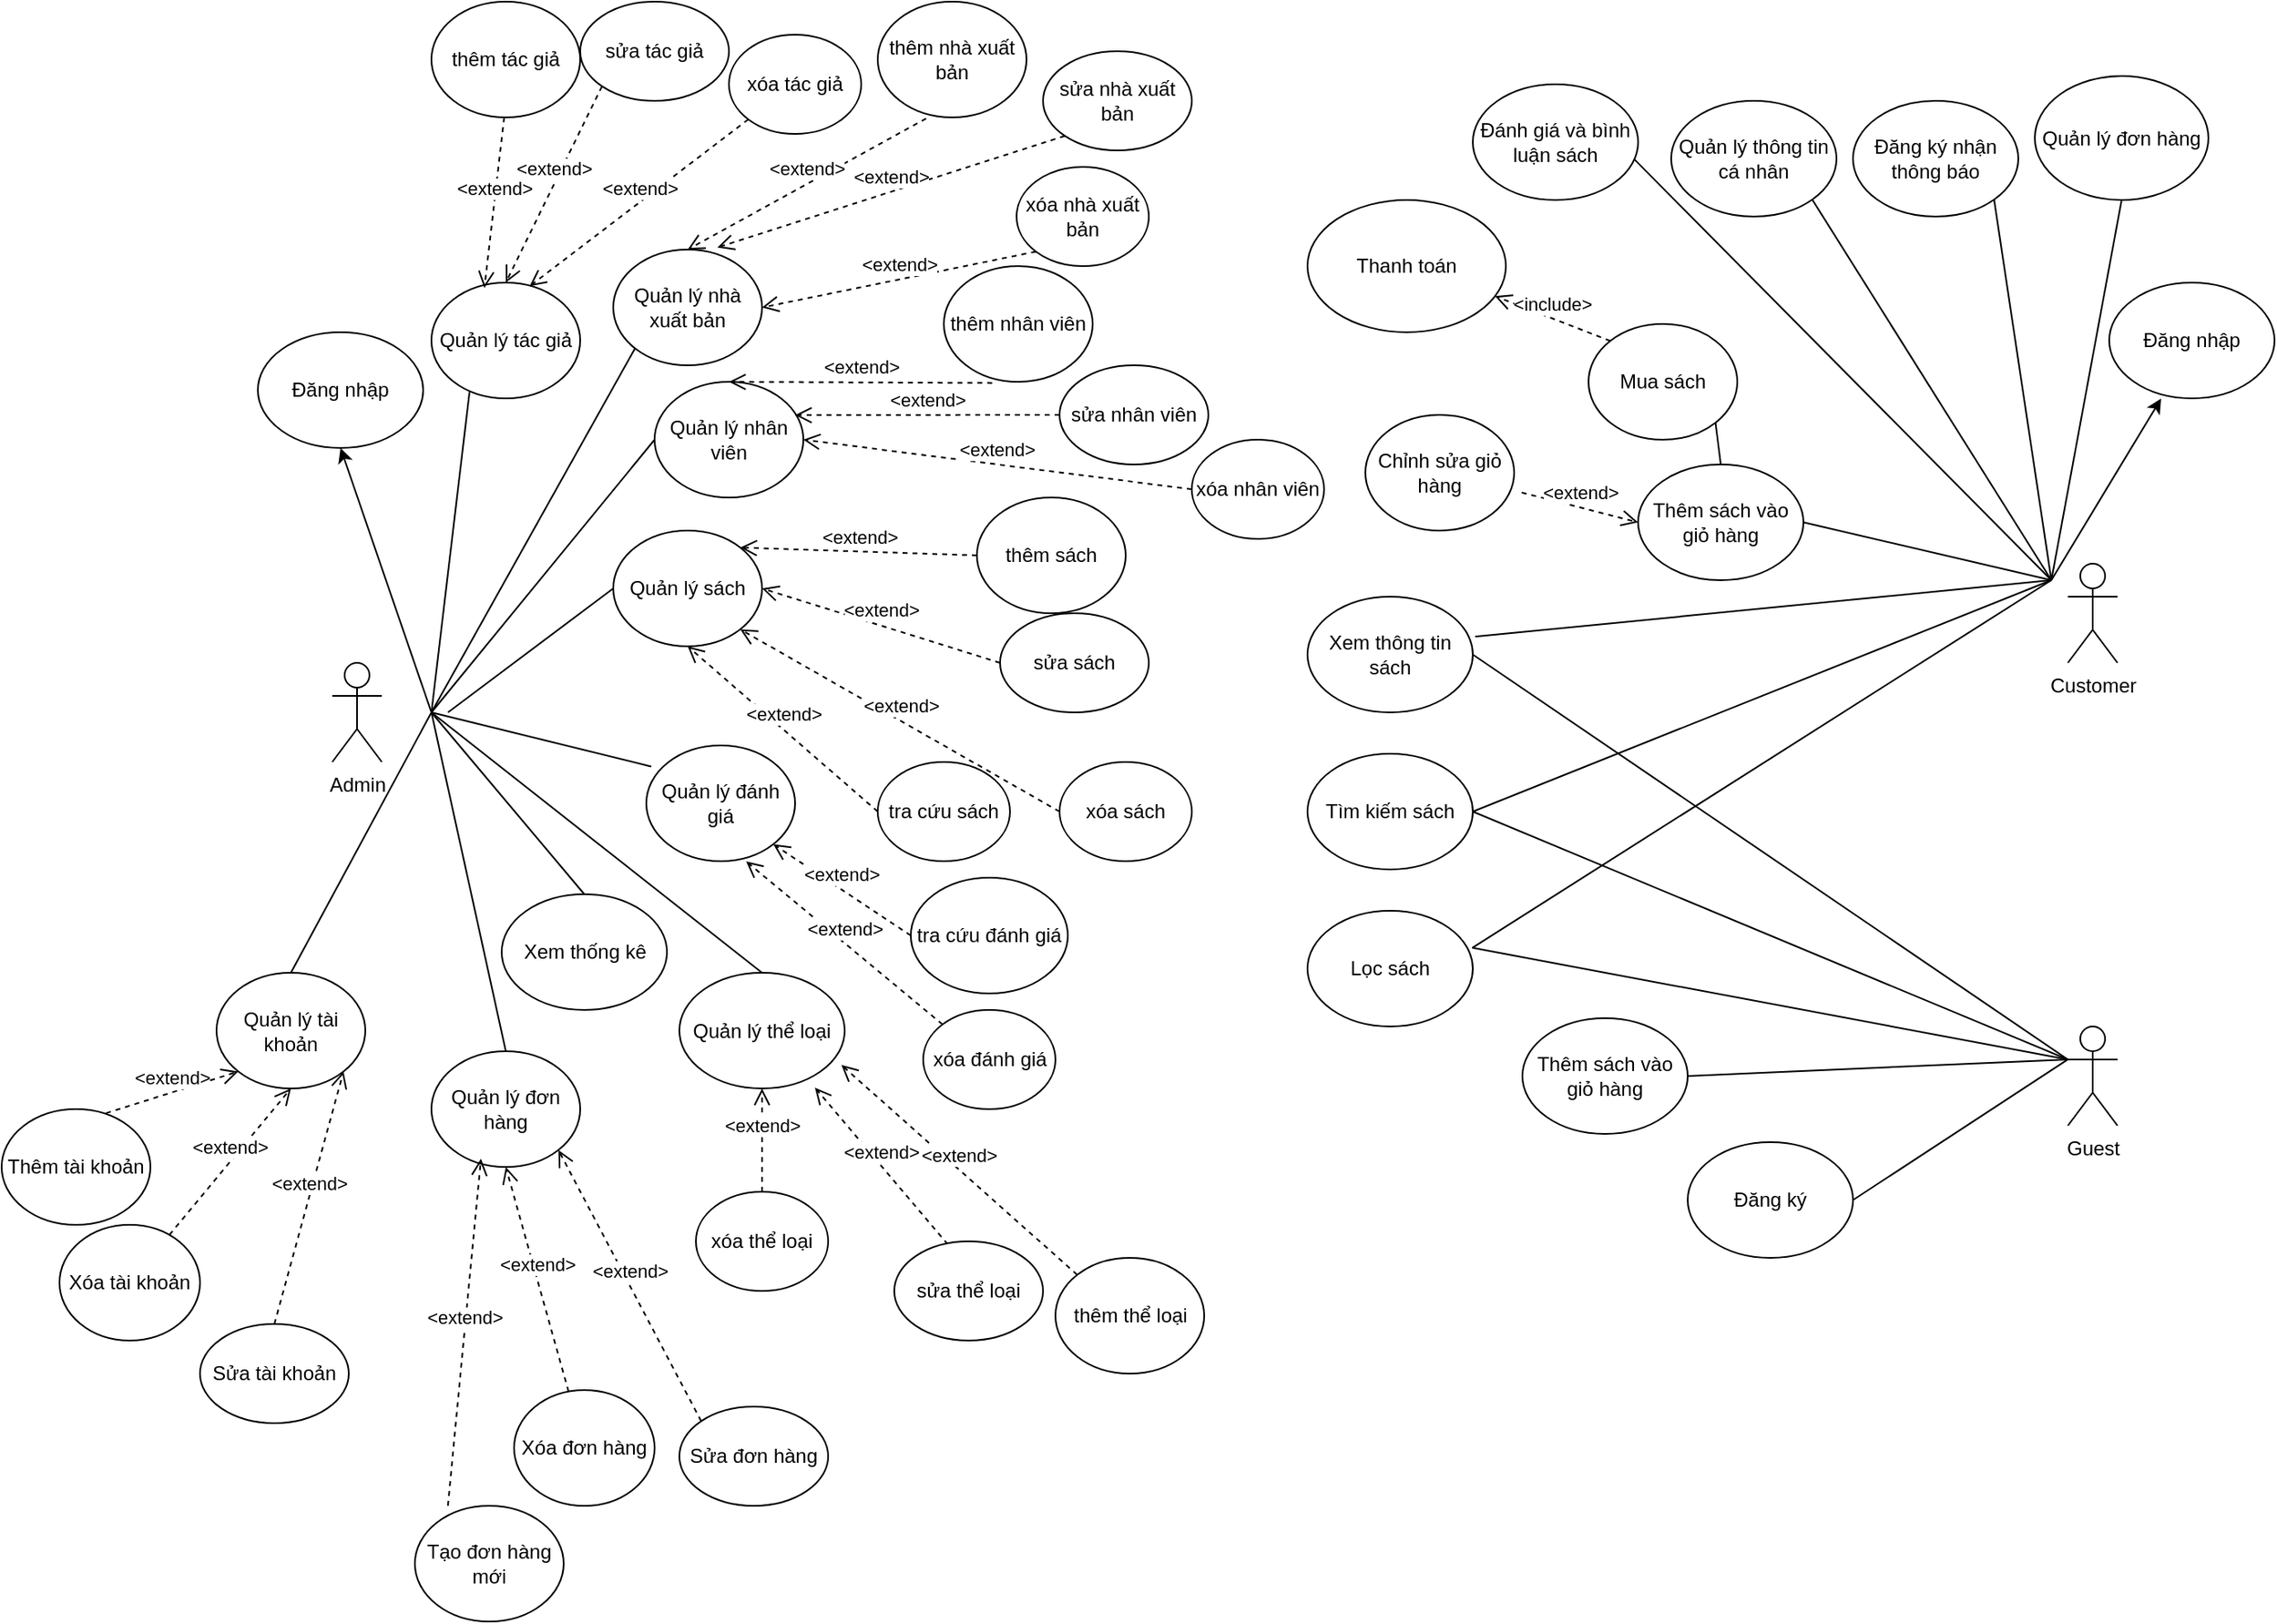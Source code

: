 <mxfile version="13.10.1" type="device"><diagram id="7hDuAyvCHYaUzhzhwhWK" name="Page-1"><mxGraphModel dx="4629" dy="1827" grid="1" gridSize="10" guides="1" tooltips="1" connect="1" arrows="1" fold="1" page="1" pageScale="1" pageWidth="1169" pageHeight="1654" math="0" shadow="0"><root><mxCell id="0"/><mxCell id="1" parent="0"/><mxCell id="RAQdvcMIS3ZZbL8-c8pV-1" value="Admin" style="shape=umlActor;verticalLabelPosition=bottom;verticalAlign=top;html=1;outlineConnect=0;" parent="1" vertex="1"><mxGeometry x="-40" y="410" width="30" height="60" as="geometry"/></mxCell><mxCell id="RAQdvcMIS3ZZbL8-c8pV-2" value="Guest&lt;br&gt;" style="shape=umlActor;verticalLabelPosition=bottom;verticalAlign=top;html=1;outlineConnect=0;" parent="1" vertex="1"><mxGeometry x="1010" y="630" width="30" height="60" as="geometry"/></mxCell><mxCell id="RAQdvcMIS3ZZbL8-c8pV-4" value="Customer&lt;br&gt;" style="shape=umlActor;verticalLabelPosition=bottom;verticalAlign=top;html=1;outlineConnect=0;" parent="1" vertex="1"><mxGeometry x="1010" y="350" width="30" height="60" as="geometry"/></mxCell><mxCell id="RAQdvcMIS3ZZbL8-c8pV-5" value="Quản lý tác giả" style="ellipse;whiteSpace=wrap;html=1;" parent="1" vertex="1"><mxGeometry x="20" y="180" width="90" height="70" as="geometry"/></mxCell><mxCell id="RAQdvcMIS3ZZbL8-c8pV-6" value="thêm tác giả" style="ellipse;whiteSpace=wrap;html=1;" parent="1" vertex="1"><mxGeometry x="20" y="10" width="90" height="70" as="geometry"/></mxCell><mxCell id="RAQdvcMIS3ZZbL8-c8pV-7" value="sửa tác giả" style="ellipse;whiteSpace=wrap;html=1;" parent="1" vertex="1"><mxGeometry x="110" y="10" width="90" height="60" as="geometry"/></mxCell><mxCell id="RAQdvcMIS3ZZbL8-c8pV-8" value="xóa tác giả" style="ellipse;whiteSpace=wrap;html=1;" parent="1" vertex="1"><mxGeometry x="200" y="30" width="80" height="60" as="geometry"/></mxCell><mxCell id="RAQdvcMIS3ZZbL8-c8pV-12" value="" style="endArrow=none;html=1;entryX=0.256;entryY=0.945;entryDx=0;entryDy=0;entryPerimeter=0;" parent="1" target="RAQdvcMIS3ZZbL8-c8pV-5" edge="1"><mxGeometry width="50" height="50" relative="1" as="geometry"><mxPoint x="20" y="440" as="sourcePoint"/><mxPoint x="510" y="400" as="targetPoint"/></mxGeometry></mxCell><mxCell id="RAQdvcMIS3ZZbL8-c8pV-13" value="&amp;lt;extend&amp;gt;" style="html=1;verticalAlign=bottom;endArrow=open;dashed=1;endSize=8;exitX=0.5;exitY=1;exitDx=0;exitDy=0;entryX=0.356;entryY=0.047;entryDx=0;entryDy=0;entryPerimeter=0;" parent="1" target="RAQdvcMIS3ZZbL8-c8pV-5" edge="1"><mxGeometry relative="1" as="geometry"><mxPoint x="64" y="80.0" as="sourcePoint"/><mxPoint x="95.147" y="133.22" as="targetPoint"/></mxGeometry></mxCell><mxCell id="RAQdvcMIS3ZZbL8-c8pV-15" value="&amp;lt;extend&amp;gt;&lt;br&gt;" style="html=1;verticalAlign=bottom;endArrow=open;dashed=1;endSize=8;exitX=0;exitY=1;exitDx=0;exitDy=0;entryX=0.5;entryY=0;entryDx=0;entryDy=0;" parent="1" source="RAQdvcMIS3ZZbL8-c8pV-7" target="RAQdvcMIS3ZZbL8-c8pV-5" edge="1"><mxGeometry relative="1" as="geometry"><mxPoint x="65" y="80.0" as="sourcePoint"/><mxPoint x="96.147" y="133.22" as="targetPoint"/><Array as="points"/></mxGeometry></mxCell><mxCell id="RAQdvcMIS3ZZbL8-c8pV-16" value="&amp;lt;extend&amp;gt;&lt;br&gt;" style="html=1;verticalAlign=bottom;endArrow=open;dashed=1;endSize=8;exitX=0;exitY=1;exitDx=0;exitDy=0;entryX=0.66;entryY=0.031;entryDx=0;entryDy=0;entryPerimeter=0;" parent="1" source="RAQdvcMIS3ZZbL8-c8pV-8" target="RAQdvcMIS3ZZbL8-c8pV-5" edge="1"><mxGeometry relative="1" as="geometry"><mxPoint x="65" y="80.0" as="sourcePoint"/><mxPoint x="96.147" y="133.22" as="targetPoint"/><Array as="points"/></mxGeometry></mxCell><mxCell id="RAQdvcMIS3ZZbL8-c8pV-17" value="Quản lý nhà xuất bản" style="ellipse;whiteSpace=wrap;html=1;" parent="1" vertex="1"><mxGeometry x="130" y="160" width="90" height="70" as="geometry"/></mxCell><mxCell id="RAQdvcMIS3ZZbL8-c8pV-18" value="thêm nhà xuất bản" style="ellipse;whiteSpace=wrap;html=1;" parent="1" vertex="1"><mxGeometry x="290" y="10" width="90" height="70" as="geometry"/></mxCell><mxCell id="RAQdvcMIS3ZZbL8-c8pV-19" value="sửa nhà xuất bản" style="ellipse;whiteSpace=wrap;html=1;" parent="1" vertex="1"><mxGeometry x="390" y="40" width="90" height="60" as="geometry"/></mxCell><mxCell id="RAQdvcMIS3ZZbL8-c8pV-20" value="xóa nhà xuất bản" style="ellipse;whiteSpace=wrap;html=1;" parent="1" vertex="1"><mxGeometry x="374" y="110" width="80" height="60" as="geometry"/></mxCell><mxCell id="RAQdvcMIS3ZZbL8-c8pV-21" value="&amp;lt;extend&amp;gt;&lt;br&gt;" style="html=1;verticalAlign=bottom;endArrow=open;dashed=1;endSize=8;exitX=0;exitY=1;exitDx=0;exitDy=0;entryX=1;entryY=0.5;entryDx=0;entryDy=0;" parent="1" source="RAQdvcMIS3ZZbL8-c8pV-20" target="RAQdvcMIS3ZZbL8-c8pV-17" edge="1"><mxGeometry relative="1" as="geometry"><mxPoint x="245" y="200.0" as="sourcePoint"/><mxPoint x="276.147" y="253.22" as="targetPoint"/><Array as="points"/></mxGeometry></mxCell><mxCell id="RAQdvcMIS3ZZbL8-c8pV-22" value="&amp;lt;extend&amp;gt;&lt;br&gt;" style="html=1;verticalAlign=bottom;endArrow=open;dashed=1;endSize=8;exitX=0;exitY=1;exitDx=0;exitDy=0;entryX=0.7;entryY=-0.018;entryDx=0;entryDy=0;entryPerimeter=0;" parent="1" source="RAQdvcMIS3ZZbL8-c8pV-19" target="RAQdvcMIS3ZZbL8-c8pV-17" edge="1"><mxGeometry relative="1" as="geometry"><mxPoint x="245" y="200.0" as="sourcePoint"/><mxPoint x="276.147" y="253.22" as="targetPoint"/><Array as="points"/></mxGeometry></mxCell><mxCell id="RAQdvcMIS3ZZbL8-c8pV-23" value="&amp;lt;extend&amp;gt;" style="html=1;verticalAlign=bottom;endArrow=open;dashed=1;endSize=8;exitX=0.325;exitY=1.01;exitDx=0;exitDy=0;entryX=0.5;entryY=0;entryDx=0;entryDy=0;exitPerimeter=0;" parent="1" source="RAQdvcMIS3ZZbL8-c8pV-18" target="RAQdvcMIS3ZZbL8-c8pV-17" edge="1"><mxGeometry relative="1" as="geometry"><mxPoint x="244" y="200.0" as="sourcePoint"/><mxPoint x="275.147" y="253.22" as="targetPoint"/></mxGeometry></mxCell><mxCell id="RAQdvcMIS3ZZbL8-c8pV-24" value="" style="endArrow=none;html=1;entryX=0;entryY=1;entryDx=0;entryDy=0;" parent="1" target="RAQdvcMIS3ZZbL8-c8pV-17" edge="1"><mxGeometry width="50" height="50" relative="1" as="geometry"><mxPoint x="20" y="440" as="sourcePoint"/><mxPoint x="510" y="400" as="targetPoint"/></mxGeometry></mxCell><mxCell id="RAQdvcMIS3ZZbL8-c8pV-26" value="Quản lý nhân viên" style="ellipse;whiteSpace=wrap;html=1;" parent="1" vertex="1"><mxGeometry x="155" y="240" width="90" height="70" as="geometry"/></mxCell><mxCell id="RAQdvcMIS3ZZbL8-c8pV-27" value="thêm nhân viên" style="ellipse;whiteSpace=wrap;html=1;" parent="1" vertex="1"><mxGeometry x="330" y="170" width="90" height="70" as="geometry"/></mxCell><mxCell id="RAQdvcMIS3ZZbL8-c8pV-28" value="sửa nhân viên" style="ellipse;whiteSpace=wrap;html=1;" parent="1" vertex="1"><mxGeometry x="400" y="230" width="90" height="60" as="geometry"/></mxCell><mxCell id="RAQdvcMIS3ZZbL8-c8pV-29" value="xóa nhân viên" style="ellipse;whiteSpace=wrap;html=1;" parent="1" vertex="1"><mxGeometry x="480" y="275" width="80" height="60" as="geometry"/></mxCell><mxCell id="RAQdvcMIS3ZZbL8-c8pV-30" value="&amp;lt;extend&amp;gt;&lt;br&gt;" style="html=1;verticalAlign=bottom;endArrow=open;dashed=1;endSize=8;exitX=0;exitY=0.5;exitDx=0;exitDy=0;entryX=0.944;entryY=0.288;entryDx=0;entryDy=0;entryPerimeter=0;" parent="1" source="RAQdvcMIS3ZZbL8-c8pV-28" target="RAQdvcMIS3ZZbL8-c8pV-26" edge="1"><mxGeometry relative="1" as="geometry"><mxPoint x="275" y="410.0" as="sourcePoint"/><mxPoint x="306.147" y="463.22" as="targetPoint"/><Array as="points"/></mxGeometry></mxCell><mxCell id="RAQdvcMIS3ZZbL8-c8pV-31" value="&amp;lt;extend&amp;gt;&lt;br&gt;" style="html=1;verticalAlign=bottom;endArrow=open;dashed=1;endSize=8;exitX=0;exitY=0.5;exitDx=0;exitDy=0;entryX=1;entryY=0.5;entryDx=0;entryDy=0;" parent="1" source="RAQdvcMIS3ZZbL8-c8pV-29" target="RAQdvcMIS3ZZbL8-c8pV-26" edge="1"><mxGeometry relative="1" as="geometry"><mxPoint x="275" y="410.0" as="sourcePoint"/><mxPoint x="306.147" y="463.22" as="targetPoint"/><Array as="points"/></mxGeometry></mxCell><mxCell id="RAQdvcMIS3ZZbL8-c8pV-32" value="&amp;lt;extend&amp;gt;" style="html=1;verticalAlign=bottom;endArrow=open;dashed=1;endSize=8;exitX=0.325;exitY=1.01;exitDx=0;exitDy=0;entryX=0.5;entryY=0;entryDx=0;entryDy=0;exitPerimeter=0;" parent="1" source="RAQdvcMIS3ZZbL8-c8pV-27" target="RAQdvcMIS3ZZbL8-c8pV-26" edge="1"><mxGeometry relative="1" as="geometry"><mxPoint x="274" y="410.0" as="sourcePoint"/><mxPoint x="305.147" y="463.22" as="targetPoint"/></mxGeometry></mxCell><mxCell id="RAQdvcMIS3ZZbL8-c8pV-33" value="" style="endArrow=none;html=1;entryX=0;entryY=0.5;entryDx=0;entryDy=0;" parent="1" target="RAQdvcMIS3ZZbL8-c8pV-26" edge="1"><mxGeometry width="50" height="50" relative="1" as="geometry"><mxPoint x="20" y="440" as="sourcePoint"/><mxPoint x="510" y="400" as="targetPoint"/></mxGeometry></mxCell><mxCell id="RAQdvcMIS3ZZbL8-c8pV-35" value="Quản lý sách" style="ellipse;whiteSpace=wrap;html=1;" parent="1" vertex="1"><mxGeometry x="130" y="330" width="90" height="70" as="geometry"/></mxCell><mxCell id="RAQdvcMIS3ZZbL8-c8pV-36" value="thêm sách" style="ellipse;whiteSpace=wrap;html=1;" parent="1" vertex="1"><mxGeometry x="350" y="310" width="90" height="70" as="geometry"/></mxCell><mxCell id="RAQdvcMIS3ZZbL8-c8pV-37" value="&amp;lt;extend&amp;gt;" style="html=1;verticalAlign=bottom;endArrow=open;dashed=1;endSize=8;exitX=0;exitY=0.5;exitDx=0;exitDy=0;entryX=1;entryY=0;entryDx=0;entryDy=0;" parent="1" source="RAQdvcMIS3ZZbL8-c8pV-36" target="RAQdvcMIS3ZZbL8-c8pV-35" edge="1"><mxGeometry relative="1" as="geometry"><mxPoint x="224" y="615.0" as="sourcePoint"/><mxPoint x="255.147" y="668.22" as="targetPoint"/></mxGeometry></mxCell><mxCell id="RAQdvcMIS3ZZbL8-c8pV-38" value="&amp;lt;extend&amp;gt;&lt;br&gt;" style="html=1;verticalAlign=bottom;endArrow=open;dashed=1;endSize=8;exitX=0;exitY=0.5;exitDx=0;exitDy=0;entryX=1;entryY=0.5;entryDx=0;entryDy=0;" parent="1" source="RAQdvcMIS3ZZbL8-c8pV-39" target="RAQdvcMIS3ZZbL8-c8pV-35" edge="1"><mxGeometry relative="1" as="geometry"><mxPoint x="225" y="615.0" as="sourcePoint"/><mxPoint x="235" y="470" as="targetPoint"/><Array as="points"/></mxGeometry></mxCell><mxCell id="RAQdvcMIS3ZZbL8-c8pV-39" value="sửa sách" style="ellipse;whiteSpace=wrap;html=1;" parent="1" vertex="1"><mxGeometry x="364" y="380" width="90" height="60" as="geometry"/></mxCell><mxCell id="RAQdvcMIS3ZZbL8-c8pV-40" value="xóa sách" style="ellipse;whiteSpace=wrap;html=1;" parent="1" vertex="1"><mxGeometry x="400" y="470" width="80" height="60" as="geometry"/></mxCell><mxCell id="RAQdvcMIS3ZZbL8-c8pV-41" value="&amp;lt;extend&amp;gt;&lt;br&gt;" style="html=1;verticalAlign=bottom;endArrow=open;dashed=1;endSize=8;exitX=0;exitY=0.5;exitDx=0;exitDy=0;entryX=1;entryY=1;entryDx=0;entryDy=0;" parent="1" source="RAQdvcMIS3ZZbL8-c8pV-40" target="RAQdvcMIS3ZZbL8-c8pV-35" edge="1"><mxGeometry relative="1" as="geometry"><mxPoint x="225" y="615.0" as="sourcePoint"/><mxPoint x="256.147" y="668.22" as="targetPoint"/><Array as="points"/></mxGeometry></mxCell><mxCell id="RAQdvcMIS3ZZbL8-c8pV-42" value="" style="endArrow=none;html=1;entryX=0;entryY=0.5;entryDx=0;entryDy=0;" parent="1" target="RAQdvcMIS3ZZbL8-c8pV-35" edge="1"><mxGeometry width="50" height="50" relative="1" as="geometry"><mxPoint x="30" y="440" as="sourcePoint"/><mxPoint x="510" y="400" as="targetPoint"/></mxGeometry></mxCell><mxCell id="RAQdvcMIS3ZZbL8-c8pV-45" value="tra cứu đánh giá" style="ellipse;whiteSpace=wrap;html=1;" parent="1" vertex="1"><mxGeometry x="310" y="540" width="95" height="70" as="geometry"/></mxCell><mxCell id="RAQdvcMIS3ZZbL8-c8pV-46" value="&amp;lt;extend&amp;gt;" style="html=1;verticalAlign=bottom;endArrow=open;dashed=1;endSize=8;entryX=1;entryY=1;entryDx=0;entryDy=0;exitX=0;exitY=0.5;exitDx=0;exitDy=0;" parent="1" source="RAQdvcMIS3ZZbL8-c8pV-45" target="RAQdvcMIS3ZZbL8-c8pV-51" edge="1"><mxGeometry relative="1" as="geometry"><mxPoint x="350" y="605" as="sourcePoint"/><mxPoint x="215.147" y="848.22" as="targetPoint"/></mxGeometry></mxCell><mxCell id="RAQdvcMIS3ZZbL8-c8pV-49" value="&amp;lt;extend&amp;gt;&lt;br&gt;" style="html=1;verticalAlign=bottom;endArrow=open;dashed=1;endSize=8;exitX=0;exitY=0;exitDx=0;exitDy=0;entryX=0.671;entryY=1.002;entryDx=0;entryDy=0;entryPerimeter=0;" parent="1" source="RAQdvcMIS3ZZbL8-c8pV-50" target="RAQdvcMIS3ZZbL8-c8pV-51" edge="1"><mxGeometry relative="1" as="geometry"><mxPoint x="185" y="795.0" as="sourcePoint"/><mxPoint x="216.147" y="848.22" as="targetPoint"/><Array as="points"/></mxGeometry></mxCell><mxCell id="RAQdvcMIS3ZZbL8-c8pV-50" value="xóa đánh giá" style="ellipse;whiteSpace=wrap;html=1;" parent="1" vertex="1"><mxGeometry x="317.5" y="620" width="80" height="60" as="geometry"/></mxCell><mxCell id="RAQdvcMIS3ZZbL8-c8pV-51" value="Quản lý đánh giá" style="ellipse;whiteSpace=wrap;html=1;" parent="1" vertex="1"><mxGeometry x="150" y="460" width="90" height="70" as="geometry"/></mxCell><mxCell id="RAQdvcMIS3ZZbL8-c8pV-54" value="" style="endArrow=none;html=1;entryX=0.033;entryY=0.182;entryDx=0;entryDy=0;entryPerimeter=0;" parent="1" target="RAQdvcMIS3ZZbL8-c8pV-51" edge="1"><mxGeometry width="50" height="50" relative="1" as="geometry"><mxPoint x="20" y="440" as="sourcePoint"/><mxPoint x="510" y="400" as="targetPoint"/></mxGeometry></mxCell><mxCell id="RAQdvcMIS3ZZbL8-c8pV-55" value="Quản lý thể loại" style="ellipse;whiteSpace=wrap;html=1;" parent="1" vertex="1"><mxGeometry x="170" y="597.5" width="100" height="70" as="geometry"/></mxCell><mxCell id="RAQdvcMIS3ZZbL8-c8pV-56" value="thêm thể loại" style="ellipse;whiteSpace=wrap;html=1;" parent="1" vertex="1"><mxGeometry x="397.5" y="770" width="90" height="70" as="geometry"/></mxCell><mxCell id="RAQdvcMIS3ZZbL8-c8pV-57" value="&amp;lt;extend&amp;gt;" style="html=1;verticalAlign=bottom;endArrow=open;dashed=1;endSize=8;exitX=0;exitY=0;exitDx=0;exitDy=0;entryX=0.98;entryY=0.797;entryDx=0;entryDy=0;entryPerimeter=0;" parent="1" source="RAQdvcMIS3ZZbL8-c8pV-56" target="RAQdvcMIS3ZZbL8-c8pV-55" edge="1"><mxGeometry relative="1" as="geometry"><mxPoint x="144" y="885.0" as="sourcePoint"/><mxPoint x="175.147" y="938.22" as="targetPoint"/></mxGeometry></mxCell><mxCell id="RAQdvcMIS3ZZbL8-c8pV-58" value="&amp;lt;extend&amp;gt;&lt;br&gt;" style="html=1;verticalAlign=bottom;endArrow=open;dashed=1;endSize=8;exitX=0.36;exitY=0.031;exitDx=0;exitDy=0;entryX=0.82;entryY=0.993;entryDx=0;entryDy=0;exitPerimeter=0;entryPerimeter=0;" parent="1" source="RAQdvcMIS3ZZbL8-c8pV-59" target="RAQdvcMIS3ZZbL8-c8pV-55" edge="1"><mxGeometry relative="1" as="geometry"><mxPoint x="145" y="885.0" as="sourcePoint"/><mxPoint x="155" y="740" as="targetPoint"/><Array as="points"/></mxGeometry></mxCell><mxCell id="RAQdvcMIS3ZZbL8-c8pV-59" value="sửa thể loại" style="ellipse;whiteSpace=wrap;html=1;" parent="1" vertex="1"><mxGeometry x="300" y="760" width="90" height="60" as="geometry"/></mxCell><mxCell id="RAQdvcMIS3ZZbL8-c8pV-60" value="xóa thể loại" style="ellipse;whiteSpace=wrap;html=1;" parent="1" vertex="1"><mxGeometry x="180" y="730" width="80" height="60" as="geometry"/></mxCell><mxCell id="RAQdvcMIS3ZZbL8-c8pV-61" value="&amp;lt;extend&amp;gt;&lt;br&gt;" style="html=1;verticalAlign=bottom;endArrow=open;dashed=1;endSize=8;exitX=0.5;exitY=0;exitDx=0;exitDy=0;entryX=0.5;entryY=1;entryDx=0;entryDy=0;" parent="1" source="RAQdvcMIS3ZZbL8-c8pV-60" target="RAQdvcMIS3ZZbL8-c8pV-55" edge="1"><mxGeometry relative="1" as="geometry"><mxPoint x="145" y="885.0" as="sourcePoint"/><mxPoint x="176.147" y="938.22" as="targetPoint"/><Array as="points"/></mxGeometry></mxCell><mxCell id="RAQdvcMIS3ZZbL8-c8pV-62" value="" style="endArrow=none;html=1;entryX=0.5;entryY=0;entryDx=0;entryDy=0;" parent="1" target="RAQdvcMIS3ZZbL8-c8pV-55" edge="1"><mxGeometry width="50" height="50" relative="1" as="geometry"><mxPoint x="20" y="440" as="sourcePoint"/><mxPoint x="510" y="400" as="targetPoint"/></mxGeometry></mxCell><mxCell id="RAQdvcMIS3ZZbL8-c8pV-63" value="Xem thống kê" style="ellipse;whiteSpace=wrap;html=1;" parent="1" vertex="1"><mxGeometry x="62.5" y="550" width="100" height="70" as="geometry"/></mxCell><mxCell id="RAQdvcMIS3ZZbL8-c8pV-64" value="" style="endArrow=none;html=1;entryX=0.5;entryY=0;entryDx=0;entryDy=0;" parent="1" target="RAQdvcMIS3ZZbL8-c8pV-63" edge="1"><mxGeometry width="50" height="50" relative="1" as="geometry"><mxPoint x="20" y="440" as="sourcePoint"/><mxPoint x="510" y="400" as="targetPoint"/></mxGeometry></mxCell><mxCell id="RAQdvcMIS3ZZbL8-c8pV-70" value="Đăng nhập" style="ellipse;whiteSpace=wrap;html=1;" parent="1" vertex="1"><mxGeometry x="-85" y="210" width="100" height="70" as="geometry"/></mxCell><mxCell id="RAQdvcMIS3ZZbL8-c8pV-73" value="Đăng ký" style="ellipse;whiteSpace=wrap;html=1;" parent="1" vertex="1"><mxGeometry x="780" y="700" width="100" height="70" as="geometry"/></mxCell><mxCell id="RAQdvcMIS3ZZbL8-c8pV-74" value="tra cứu sách" style="ellipse;whiteSpace=wrap;html=1;" parent="1" vertex="1"><mxGeometry x="290" y="470" width="80" height="60" as="geometry"/></mxCell><mxCell id="RAQdvcMIS3ZZbL8-c8pV-75" value="&amp;lt;extend&amp;gt;&lt;br&gt;" style="html=1;verticalAlign=bottom;endArrow=open;dashed=1;endSize=8;exitX=0;exitY=0.5;exitDx=0;exitDy=0;entryX=0.5;entryY=1;entryDx=0;entryDy=0;" parent="1" source="RAQdvcMIS3ZZbL8-c8pV-74" target="RAQdvcMIS3ZZbL8-c8pV-35" edge="1"><mxGeometry relative="1" as="geometry"><mxPoint x="174.61" y="675.0" as="sourcePoint"/><mxPoint x="210.0" y="560.14" as="targetPoint"/><Array as="points"/></mxGeometry></mxCell><mxCell id="RAQdvcMIS3ZZbL8-c8pV-78" value="Quản lý đơn hàng" style="ellipse;whiteSpace=wrap;html=1;" parent="1" vertex="1"><mxGeometry x="20" y="645" width="90" height="70" as="geometry"/></mxCell><mxCell id="RAQdvcMIS3ZZbL8-c8pV-79" value="Tạo đơn hàng mới" style="ellipse;whiteSpace=wrap;html=1;" parent="1" vertex="1"><mxGeometry x="10" y="920" width="90" height="70" as="geometry"/></mxCell><mxCell id="RAQdvcMIS3ZZbL8-c8pV-80" value="Sửa đơn hàng&lt;br&gt;" style="ellipse;whiteSpace=wrap;html=1;" parent="1" vertex="1"><mxGeometry x="170" y="860" width="90" height="60" as="geometry"/></mxCell><mxCell id="RAQdvcMIS3ZZbL8-c8pV-81" value="Xóa đơn hàng" style="ellipse;whiteSpace=wrap;html=1;" parent="1" vertex="1"><mxGeometry x="70" y="850" width="85" height="70" as="geometry"/></mxCell><mxCell id="RAQdvcMIS3ZZbL8-c8pV-83" value="&amp;lt;extend&amp;gt;" style="html=1;verticalAlign=bottom;endArrow=open;dashed=1;endSize=8;exitX=0.222;exitY=0;exitDx=0;exitDy=0;entryX=0.333;entryY=0.929;entryDx=0;entryDy=0;exitPerimeter=0;entryPerimeter=0;" parent="1" source="RAQdvcMIS3ZZbL8-c8pV-79" target="RAQdvcMIS3ZZbL8-c8pV-78" edge="1"><mxGeometry relative="1" as="geometry"><mxPoint x="524" y="755.0" as="sourcePoint"/><mxPoint x="555.147" y="808.22" as="targetPoint"/></mxGeometry></mxCell><mxCell id="RAQdvcMIS3ZZbL8-c8pV-84" value="&amp;lt;extend&amp;gt;&lt;br&gt;" style="html=1;verticalAlign=bottom;endArrow=open;dashed=1;endSize=8;exitX=0;exitY=0;exitDx=0;exitDy=0;entryX=1;entryY=1;entryDx=0;entryDy=0;" parent="1" source="RAQdvcMIS3ZZbL8-c8pV-80" target="RAQdvcMIS3ZZbL8-c8pV-78" edge="1"><mxGeometry relative="1" as="geometry"><mxPoint x="525" y="755.0" as="sourcePoint"/><mxPoint x="90" y="720" as="targetPoint"/><Array as="points"/></mxGeometry></mxCell><mxCell id="RAQdvcMIS3ZZbL8-c8pV-85" value="&amp;lt;extend&amp;gt;&lt;br&gt;" style="html=1;verticalAlign=bottom;endArrow=open;dashed=1;endSize=8;entryX=0.5;entryY=1;entryDx=0;entryDy=0;" parent="1" source="RAQdvcMIS3ZZbL8-c8pV-81" target="RAQdvcMIS3ZZbL8-c8pV-78" edge="1"><mxGeometry relative="1" as="geometry"><mxPoint x="525" y="755.0" as="sourcePoint"/><mxPoint x="556.147" y="808.22" as="targetPoint"/><Array as="points"/></mxGeometry></mxCell><mxCell id="RAQdvcMIS3ZZbL8-c8pV-87" value="" style="endArrow=none;html=1;entryX=0.5;entryY=0;entryDx=0;entryDy=0;" parent="1" target="RAQdvcMIS3ZZbL8-c8pV-78" edge="1"><mxGeometry width="50" height="50" relative="1" as="geometry"><mxPoint x="20" y="440" as="sourcePoint"/><mxPoint x="510" y="400" as="targetPoint"/></mxGeometry></mxCell><mxCell id="RAQdvcMIS3ZZbL8-c8pV-88" value="Quản lý tài khoản" style="ellipse;whiteSpace=wrap;html=1;" parent="1" vertex="1"><mxGeometry x="-110" y="597.5" width="90" height="70" as="geometry"/></mxCell><mxCell id="RAQdvcMIS3ZZbL8-c8pV-89" value="&amp;lt;extend&amp;gt;" style="html=1;verticalAlign=bottom;endArrow=open;dashed=1;endSize=8;exitX=0.702;exitY=0.035;exitDx=0;exitDy=0;entryX=0;entryY=1;entryDx=0;entryDy=0;exitPerimeter=0;" parent="1" source="RAQdvcMIS3ZZbL8-c8pV-94" target="RAQdvcMIS3ZZbL8-c8pV-88" edge="1"><mxGeometry relative="1" as="geometry"><mxPoint x="274" y="707.5" as="sourcePoint"/><mxPoint x="305.147" y="760.72" as="targetPoint"/></mxGeometry></mxCell><mxCell id="RAQdvcMIS3ZZbL8-c8pV-90" value="&amp;lt;extend&amp;gt;&lt;br&gt;" style="html=1;verticalAlign=bottom;endArrow=open;dashed=1;endSize=8;entryX=0.5;entryY=1;entryDx=0;entryDy=0;" parent="1" source="RAQdvcMIS3ZZbL8-c8pV-93" target="RAQdvcMIS3ZZbL8-c8pV-88" edge="1"><mxGeometry relative="1" as="geometry"><mxPoint x="275" y="707.5" as="sourcePoint"/><mxPoint x="306.147" y="760.72" as="targetPoint"/><Array as="points"/></mxGeometry></mxCell><mxCell id="RAQdvcMIS3ZZbL8-c8pV-91" value="&amp;lt;extend&amp;gt;&lt;br&gt;" style="html=1;verticalAlign=bottom;endArrow=open;dashed=1;endSize=8;exitX=0.5;exitY=0;exitDx=0;exitDy=0;entryX=1;entryY=1;entryDx=0;entryDy=0;" parent="1" source="RAQdvcMIS3ZZbL8-c8pV-92" target="RAQdvcMIS3ZZbL8-c8pV-88" edge="1"><mxGeometry relative="1" as="geometry"><mxPoint x="275" y="707.5" as="sourcePoint"/><mxPoint x="-160" y="672.5" as="targetPoint"/><Array as="points"/></mxGeometry></mxCell><mxCell id="RAQdvcMIS3ZZbL8-c8pV-92" value="Sửa tài khoản" style="ellipse;whiteSpace=wrap;html=1;" parent="1" vertex="1"><mxGeometry x="-120" y="810" width="90" height="60" as="geometry"/></mxCell><mxCell id="RAQdvcMIS3ZZbL8-c8pV-93" value="Xóa tài khoản" style="ellipse;whiteSpace=wrap;html=1;" parent="1" vertex="1"><mxGeometry x="-205" y="750" width="85" height="70" as="geometry"/></mxCell><mxCell id="RAQdvcMIS3ZZbL8-c8pV-94" value="Thêm tài khoản" style="ellipse;whiteSpace=wrap;html=1;" parent="1" vertex="1"><mxGeometry x="-240" y="680" width="90" height="70" as="geometry"/></mxCell><mxCell id="RAQdvcMIS3ZZbL8-c8pV-95" value="" style="endArrow=none;html=1;entryX=0.5;entryY=0;entryDx=0;entryDy=0;" parent="1" target="RAQdvcMIS3ZZbL8-c8pV-88" edge="1"><mxGeometry width="50" height="50" relative="1" as="geometry"><mxPoint x="20" y="440" as="sourcePoint"/><mxPoint x="510" y="400" as="targetPoint"/></mxGeometry></mxCell><mxCell id="RAQdvcMIS3ZZbL8-c8pV-96" value="Đăng nhập" style="ellipse;whiteSpace=wrap;html=1;" parent="1" vertex="1"><mxGeometry x="1035" y="180" width="100" height="70" as="geometry"/></mxCell><mxCell id="RAQdvcMIS3ZZbL8-c8pV-98" value="" style="endArrow=none;html=1;entryX=0;entryY=0.333;entryDx=0;entryDy=0;entryPerimeter=0;exitX=1;exitY=0.5;exitDx=0;exitDy=0;" parent="1" source="RAQdvcMIS3ZZbL8-c8pV-73" target="RAQdvcMIS3ZZbL8-c8pV-2" edge="1"><mxGeometry width="50" height="50" relative="1" as="geometry"><mxPoint x="773.51" y="537.26" as="sourcePoint"/><mxPoint x="906.48" y="570" as="targetPoint"/></mxGeometry></mxCell><mxCell id="RAQdvcMIS3ZZbL8-c8pV-99" value="Tìm kiếm sách" style="ellipse;whiteSpace=wrap;html=1;" parent="1" vertex="1"><mxGeometry x="550" y="465" width="100" height="70" as="geometry"/></mxCell><mxCell id="RAQdvcMIS3ZZbL8-c8pV-100" value="" style="endArrow=none;html=1;exitX=1;exitY=0.5;exitDx=0;exitDy=0;entryX=0;entryY=0.333;entryDx=0;entryDy=0;entryPerimeter=0;" parent="1" source="RAQdvcMIS3ZZbL8-c8pV-99" target="RAQdvcMIS3ZZbL8-c8pV-2" edge="1"><mxGeometry width="50" height="50" relative="1" as="geometry"><mxPoint x="783.51" y="647.26" as="sourcePoint"/><mxPoint x="990" y="590" as="targetPoint"/></mxGeometry></mxCell><mxCell id="RAQdvcMIS3ZZbL8-c8pV-102" value="Xem thông tin sách" style="ellipse;whiteSpace=wrap;html=1;" parent="1" vertex="1"><mxGeometry x="550" y="370" width="100" height="70" as="geometry"/></mxCell><mxCell id="RAQdvcMIS3ZZbL8-c8pV-103" value="" style="endArrow=none;html=1;exitX=1;exitY=0.5;exitDx=0;exitDy=0;" parent="1" source="RAQdvcMIS3ZZbL8-c8pV-102" edge="1"><mxGeometry width="50" height="50" relative="1" as="geometry"><mxPoint x="853.51" y="737.26" as="sourcePoint"/><mxPoint x="1010" y="650" as="targetPoint"/></mxGeometry></mxCell><mxCell id="RAQdvcMIS3ZZbL8-c8pV-105" value="Đăng ký nhận thông báo" style="ellipse;whiteSpace=wrap;html=1;" parent="1" vertex="1"><mxGeometry x="880" y="70" width="100" height="70" as="geometry"/></mxCell><mxCell id="RAQdvcMIS3ZZbL8-c8pV-106" value="" style="endArrow=none;html=1;exitX=1;exitY=1;exitDx=0;exitDy=0;" parent="1" source="RAQdvcMIS3ZZbL8-c8pV-105" edge="1"><mxGeometry width="50" height="50" relative="1" as="geometry"><mxPoint x="783.51" y="222.26" as="sourcePoint"/><mxPoint x="1000" y="360" as="targetPoint"/></mxGeometry></mxCell><mxCell id="RAQdvcMIS3ZZbL8-c8pV-107" value="" style="endArrow=none;html=1;exitX=0.5;exitY=1;exitDx=0;exitDy=0;" parent="1" source="RAQdvcMIS3ZZbL8-c8pV-108" edge="1"><mxGeometry width="50" height="50" relative="1" as="geometry"><mxPoint x="908.51" y="192.26" as="sourcePoint"/><mxPoint x="1000" y="360" as="targetPoint"/></mxGeometry></mxCell><mxCell id="RAQdvcMIS3ZZbL8-c8pV-108" value="Quản lý đơn hàng" style="ellipse;whiteSpace=wrap;html=1;" parent="1" vertex="1"><mxGeometry x="990" y="55" width="105" height="75" as="geometry"/></mxCell><mxCell id="RAQdvcMIS3ZZbL8-c8pV-109" value="" style="endArrow=none;html=1;exitX=1;exitY=1;exitDx=0;exitDy=0;" parent="1" source="RAQdvcMIS3ZZbL8-c8pV-110" edge="1"><mxGeometry width="50" height="50" relative="1" as="geometry"><mxPoint x="773.51" y="309.76" as="sourcePoint"/><mxPoint x="1000" y="360" as="targetPoint"/></mxGeometry></mxCell><mxCell id="RAQdvcMIS3ZZbL8-c8pV-110" value="Quản lý thông tin cá nhân" style="ellipse;whiteSpace=wrap;html=1;" parent="1" vertex="1"><mxGeometry x="770" y="70" width="100" height="70" as="geometry"/></mxCell><mxCell id="RAQdvcMIS3ZZbL8-c8pV-111" value="Đánh giá và bình luận sách" style="ellipse;whiteSpace=wrap;html=1;" parent="1" vertex="1"><mxGeometry x="650" y="60" width="100" height="70" as="geometry"/></mxCell><mxCell id="RAQdvcMIS3ZZbL8-c8pV-112" value="" style="endArrow=none;html=1;exitX=0.979;exitY=0.651;exitDx=0;exitDy=0;exitPerimeter=0;" parent="1" source="RAQdvcMIS3ZZbL8-c8pV-111" edge="1"><mxGeometry width="50" height="50" relative="1" as="geometry"><mxPoint x="830" y="360" as="sourcePoint"/><mxPoint x="1000" y="360" as="targetPoint"/></mxGeometry></mxCell><mxCell id="RAQdvcMIS3ZZbL8-c8pV-113" value="" style="endArrow=none;html=1;exitX=1.014;exitY=0.345;exitDx=0;exitDy=0;exitPerimeter=0;" parent="1" source="RAQdvcMIS3ZZbL8-c8pV-102" edge="1"><mxGeometry width="50" height="50" relative="1" as="geometry"><mxPoint x="830" y="360" as="sourcePoint"/><mxPoint x="1000" y="360" as="targetPoint"/></mxGeometry></mxCell><mxCell id="RAQdvcMIS3ZZbL8-c8pV-114" value="" style="endArrow=none;html=1;exitX=1;exitY=0.5;exitDx=0;exitDy=0;" parent="1" source="RAQdvcMIS3ZZbL8-c8pV-99" edge="1"><mxGeometry width="50" height="50" relative="1" as="geometry"><mxPoint x="830" y="360" as="sourcePoint"/><mxPoint x="1000" y="360" as="targetPoint"/></mxGeometry></mxCell><mxCell id="RAQdvcMIS3ZZbL8-c8pV-116" value="" style="endArrow=classic;html=1;entryX=0.314;entryY=1.002;entryDx=0;entryDy=0;entryPerimeter=0;" parent="1" target="RAQdvcMIS3ZZbL8-c8pV-96" edge="1"><mxGeometry width="50" height="50" relative="1" as="geometry"><mxPoint x="1000" y="360" as="sourcePoint"/><mxPoint x="1060" y="540" as="targetPoint"/></mxGeometry></mxCell><mxCell id="RAQdvcMIS3ZZbL8-c8pV-118" value="" style="endArrow=classic;html=1;entryX=0.5;entryY=1;entryDx=0;entryDy=0;" parent="1" target="RAQdvcMIS3ZZbL8-c8pV-70" edge="1"><mxGeometry width="50" height="50" relative="1" as="geometry"><mxPoint x="20" y="440" as="sourcePoint"/><mxPoint x="-30" y="350" as="targetPoint"/></mxGeometry></mxCell><mxCell id="RAQdvcMIS3ZZbL8-c8pV-119" value="Thêm sách vào giỏ hàng" style="ellipse;whiteSpace=wrap;html=1;" parent="1" vertex="1"><mxGeometry x="750" y="290" width="100" height="70" as="geometry"/></mxCell><mxCell id="RAQdvcMIS3ZZbL8-c8pV-120" value="" style="endArrow=none;html=1;exitX=1;exitY=0.5;exitDx=0;exitDy=0;" parent="1" source="RAQdvcMIS3ZZbL8-c8pV-119" edge="1"><mxGeometry width="50" height="50" relative="1" as="geometry"><mxPoint x="830" y="360" as="sourcePoint"/><mxPoint x="1000" y="360" as="targetPoint"/></mxGeometry></mxCell><mxCell id="RAQdvcMIS3ZZbL8-c8pV-122" value="Thanh toán" style="ellipse;whiteSpace=wrap;html=1;" parent="1" vertex="1"><mxGeometry x="550" y="130" width="120" height="80" as="geometry"/></mxCell><mxCell id="RAQdvcMIS3ZZbL8-c8pV-125" value="&amp;lt;include&amp;gt;" style="html=1;verticalAlign=bottom;endArrow=open;dashed=1;endSize=8;exitX=0;exitY=0;exitDx=0;exitDy=0;entryX=0.945;entryY=0.727;entryDx=0;entryDy=0;entryPerimeter=0;" parent="1" source="RAQdvcMIS3ZZbL8-c8pV-135" target="RAQdvcMIS3ZZbL8-c8pV-122" edge="1"><mxGeometry relative="1" as="geometry"><mxPoint x="965.0" y="380" as="sourcePoint"/><mxPoint x="630" y="220" as="targetPoint"/><Array as="points"/></mxGeometry></mxCell><mxCell id="RAQdvcMIS3ZZbL8-c8pV-128" value="Thêm sách vào giỏ hàng" style="ellipse;whiteSpace=wrap;html=1;" parent="1" vertex="1"><mxGeometry x="680" y="625" width="100" height="70" as="geometry"/></mxCell><mxCell id="RAQdvcMIS3ZZbL8-c8pV-129" value="" style="endArrow=none;html=1;entryX=0;entryY=0.333;entryDx=0;entryDy=0;entryPerimeter=0;exitX=1;exitY=0.5;exitDx=0;exitDy=0;" parent="1" source="RAQdvcMIS3ZZbL8-c8pV-128" target="RAQdvcMIS3ZZbL8-c8pV-2" edge="1"><mxGeometry width="50" height="50" relative="1" as="geometry"><mxPoint x="773.51" y="537.26" as="sourcePoint"/><mxPoint x="906.48" y="570" as="targetPoint"/></mxGeometry></mxCell><mxCell id="RAQdvcMIS3ZZbL8-c8pV-130" value="Lọc sách" style="ellipse;whiteSpace=wrap;html=1;" parent="1" vertex="1"><mxGeometry x="550" y="560" width="100" height="70" as="geometry"/></mxCell><mxCell id="RAQdvcMIS3ZZbL8-c8pV-131" value="" style="endArrow=none;html=1;exitX=0.997;exitY=0.32;exitDx=0;exitDy=0;exitPerimeter=0;" parent="1" source="RAQdvcMIS3ZZbL8-c8pV-130" edge="1"><mxGeometry width="50" height="50" relative="1" as="geometry"><mxPoint x="830" y="360" as="sourcePoint"/><mxPoint x="1000" y="360" as="targetPoint"/></mxGeometry></mxCell><mxCell id="RAQdvcMIS3ZZbL8-c8pV-132" value="" style="endArrow=none;html=1;entryX=0;entryY=0.333;entryDx=0;entryDy=0;entryPerimeter=0;exitX=0.997;exitY=0.32;exitDx=0;exitDy=0;exitPerimeter=0;" parent="1" source="RAQdvcMIS3ZZbL8-c8pV-130" target="RAQdvcMIS3ZZbL8-c8pV-2" edge="1"><mxGeometry width="50" height="50" relative="1" as="geometry"><mxPoint x="773.51" y="537.26" as="sourcePoint"/><mxPoint x="906.48" y="570" as="targetPoint"/></mxGeometry></mxCell><mxCell id="RAQdvcMIS3ZZbL8-c8pV-133" value="Chỉnh sửa giỏ hàng" style="ellipse;whiteSpace=wrap;html=1;" parent="1" vertex="1"><mxGeometry x="585" y="260" width="90" height="70" as="geometry"/></mxCell><mxCell id="RAQdvcMIS3ZZbL8-c8pV-134" value="&amp;lt;extend&amp;gt;" style="html=1;verticalAlign=bottom;endArrow=open;dashed=1;endSize=8;exitX=1.051;exitY=0.671;exitDx=0;exitDy=0;entryX=0;entryY=0.5;entryDx=0;entryDy=0;exitPerimeter=0;" parent="1" source="RAQdvcMIS3ZZbL8-c8pV-133" target="RAQdvcMIS3ZZbL8-c8pV-119" edge="1"><mxGeometry relative="1" as="geometry"><mxPoint x="554" y="520.0" as="sourcePoint"/><mxPoint x="480" y="350.0" as="targetPoint"/></mxGeometry></mxCell><mxCell id="RAQdvcMIS3ZZbL8-c8pV-135" value="Mua sách" style="ellipse;whiteSpace=wrap;html=1;" parent="1" vertex="1"><mxGeometry x="720" y="205" width="90" height="70" as="geometry"/></mxCell><mxCell id="RAQdvcMIS3ZZbL8-c8pV-136" value="" style="endArrow=none;html=1;exitX=1;exitY=1;exitDx=0;exitDy=0;entryX=0.5;entryY=0;entryDx=0;entryDy=0;" parent="1" source="RAQdvcMIS3ZZbL8-c8pV-135" target="RAQdvcMIS3ZZbL8-c8pV-119" edge="1"><mxGeometry width="50" height="50" relative="1" as="geometry"><mxPoint x="830" y="360" as="sourcePoint"/><mxPoint x="1000" y="360" as="targetPoint"/></mxGeometry></mxCell></root></mxGraphModel></diagram></mxfile>